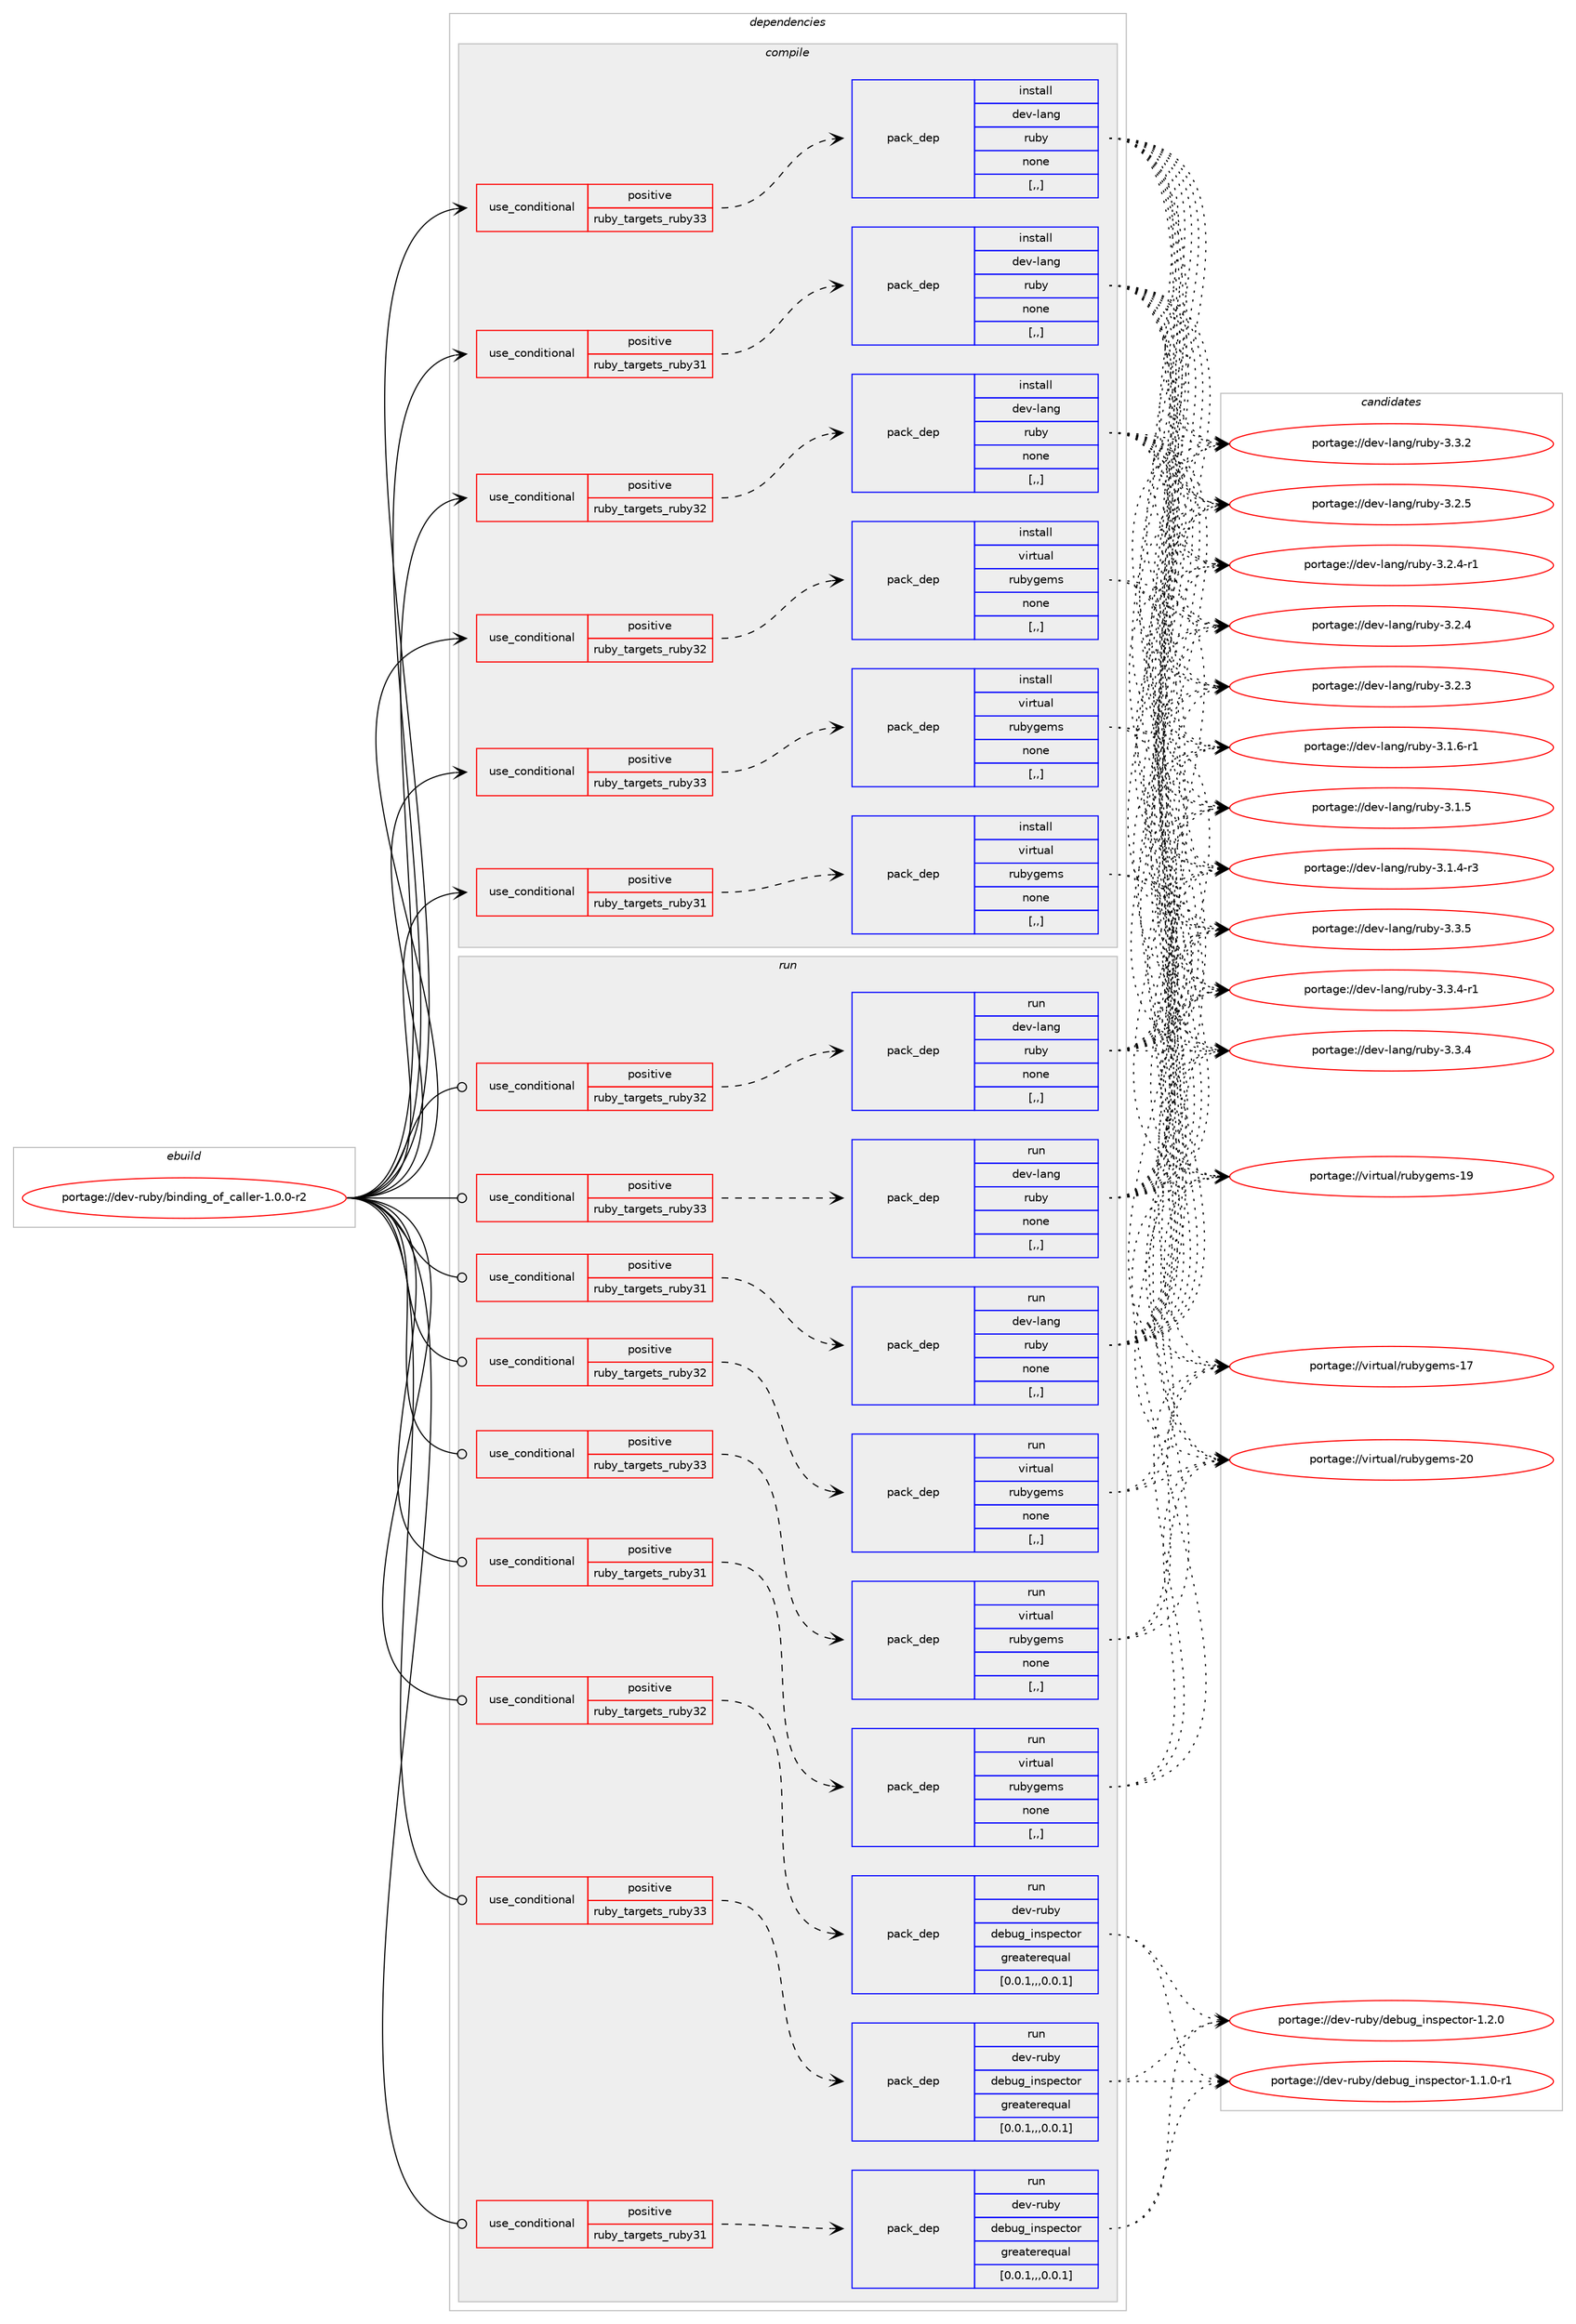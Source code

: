 digraph prolog {

# *************
# Graph options
# *************

newrank=true;
concentrate=true;
compound=true;
graph [rankdir=LR,fontname=Helvetica,fontsize=10,ranksep=1.5];#, ranksep=2.5, nodesep=0.2];
edge  [arrowhead=vee];
node  [fontname=Helvetica,fontsize=10];

# **********
# The ebuild
# **********

subgraph cluster_leftcol {
color=gray;
label=<<i>ebuild</i>>;
id [label="portage://dev-ruby/binding_of_caller-1.0.0-r2", color=red, width=4, href="../dev-ruby/binding_of_caller-1.0.0-r2.svg"];
}

# ****************
# The dependencies
# ****************

subgraph cluster_midcol {
color=gray;
label=<<i>dependencies</i>>;
subgraph cluster_compile {
fillcolor="#eeeeee";
style=filled;
label=<<i>compile</i>>;
subgraph cond175799 {
dependency673498 [label=<<TABLE BORDER="0" CELLBORDER="1" CELLSPACING="0" CELLPADDING="4"><TR><TD ROWSPAN="3" CELLPADDING="10">use_conditional</TD></TR><TR><TD>positive</TD></TR><TR><TD>ruby_targets_ruby31</TD></TR></TABLE>>, shape=none, color=red];
subgraph pack492814 {
dependency673499 [label=<<TABLE BORDER="0" CELLBORDER="1" CELLSPACING="0" CELLPADDING="4" WIDTH="220"><TR><TD ROWSPAN="6" CELLPADDING="30">pack_dep</TD></TR><TR><TD WIDTH="110">install</TD></TR><TR><TD>dev-lang</TD></TR><TR><TD>ruby</TD></TR><TR><TD>none</TD></TR><TR><TD>[,,]</TD></TR></TABLE>>, shape=none, color=blue];
}
dependency673498:e -> dependency673499:w [weight=20,style="dashed",arrowhead="vee"];
}
id:e -> dependency673498:w [weight=20,style="solid",arrowhead="vee"];
subgraph cond175800 {
dependency673500 [label=<<TABLE BORDER="0" CELLBORDER="1" CELLSPACING="0" CELLPADDING="4"><TR><TD ROWSPAN="3" CELLPADDING="10">use_conditional</TD></TR><TR><TD>positive</TD></TR><TR><TD>ruby_targets_ruby31</TD></TR></TABLE>>, shape=none, color=red];
subgraph pack492815 {
dependency673501 [label=<<TABLE BORDER="0" CELLBORDER="1" CELLSPACING="0" CELLPADDING="4" WIDTH="220"><TR><TD ROWSPAN="6" CELLPADDING="30">pack_dep</TD></TR><TR><TD WIDTH="110">install</TD></TR><TR><TD>virtual</TD></TR><TR><TD>rubygems</TD></TR><TR><TD>none</TD></TR><TR><TD>[,,]</TD></TR></TABLE>>, shape=none, color=blue];
}
dependency673500:e -> dependency673501:w [weight=20,style="dashed",arrowhead="vee"];
}
id:e -> dependency673500:w [weight=20,style="solid",arrowhead="vee"];
subgraph cond175801 {
dependency673502 [label=<<TABLE BORDER="0" CELLBORDER="1" CELLSPACING="0" CELLPADDING="4"><TR><TD ROWSPAN="3" CELLPADDING="10">use_conditional</TD></TR><TR><TD>positive</TD></TR><TR><TD>ruby_targets_ruby32</TD></TR></TABLE>>, shape=none, color=red];
subgraph pack492816 {
dependency673503 [label=<<TABLE BORDER="0" CELLBORDER="1" CELLSPACING="0" CELLPADDING="4" WIDTH="220"><TR><TD ROWSPAN="6" CELLPADDING="30">pack_dep</TD></TR><TR><TD WIDTH="110">install</TD></TR><TR><TD>dev-lang</TD></TR><TR><TD>ruby</TD></TR><TR><TD>none</TD></TR><TR><TD>[,,]</TD></TR></TABLE>>, shape=none, color=blue];
}
dependency673502:e -> dependency673503:w [weight=20,style="dashed",arrowhead="vee"];
}
id:e -> dependency673502:w [weight=20,style="solid",arrowhead="vee"];
subgraph cond175802 {
dependency673504 [label=<<TABLE BORDER="0" CELLBORDER="1" CELLSPACING="0" CELLPADDING="4"><TR><TD ROWSPAN="3" CELLPADDING="10">use_conditional</TD></TR><TR><TD>positive</TD></TR><TR><TD>ruby_targets_ruby32</TD></TR></TABLE>>, shape=none, color=red];
subgraph pack492817 {
dependency673505 [label=<<TABLE BORDER="0" CELLBORDER="1" CELLSPACING="0" CELLPADDING="4" WIDTH="220"><TR><TD ROWSPAN="6" CELLPADDING="30">pack_dep</TD></TR><TR><TD WIDTH="110">install</TD></TR><TR><TD>virtual</TD></TR><TR><TD>rubygems</TD></TR><TR><TD>none</TD></TR><TR><TD>[,,]</TD></TR></TABLE>>, shape=none, color=blue];
}
dependency673504:e -> dependency673505:w [weight=20,style="dashed",arrowhead="vee"];
}
id:e -> dependency673504:w [weight=20,style="solid",arrowhead="vee"];
subgraph cond175803 {
dependency673506 [label=<<TABLE BORDER="0" CELLBORDER="1" CELLSPACING="0" CELLPADDING="4"><TR><TD ROWSPAN="3" CELLPADDING="10">use_conditional</TD></TR><TR><TD>positive</TD></TR><TR><TD>ruby_targets_ruby33</TD></TR></TABLE>>, shape=none, color=red];
subgraph pack492818 {
dependency673507 [label=<<TABLE BORDER="0" CELLBORDER="1" CELLSPACING="0" CELLPADDING="4" WIDTH="220"><TR><TD ROWSPAN="6" CELLPADDING="30">pack_dep</TD></TR><TR><TD WIDTH="110">install</TD></TR><TR><TD>dev-lang</TD></TR><TR><TD>ruby</TD></TR><TR><TD>none</TD></TR><TR><TD>[,,]</TD></TR></TABLE>>, shape=none, color=blue];
}
dependency673506:e -> dependency673507:w [weight=20,style="dashed",arrowhead="vee"];
}
id:e -> dependency673506:w [weight=20,style="solid",arrowhead="vee"];
subgraph cond175804 {
dependency673508 [label=<<TABLE BORDER="0" CELLBORDER="1" CELLSPACING="0" CELLPADDING="4"><TR><TD ROWSPAN="3" CELLPADDING="10">use_conditional</TD></TR><TR><TD>positive</TD></TR><TR><TD>ruby_targets_ruby33</TD></TR></TABLE>>, shape=none, color=red];
subgraph pack492819 {
dependency673509 [label=<<TABLE BORDER="0" CELLBORDER="1" CELLSPACING="0" CELLPADDING="4" WIDTH="220"><TR><TD ROWSPAN="6" CELLPADDING="30">pack_dep</TD></TR><TR><TD WIDTH="110">install</TD></TR><TR><TD>virtual</TD></TR><TR><TD>rubygems</TD></TR><TR><TD>none</TD></TR><TR><TD>[,,]</TD></TR></TABLE>>, shape=none, color=blue];
}
dependency673508:e -> dependency673509:w [weight=20,style="dashed",arrowhead="vee"];
}
id:e -> dependency673508:w [weight=20,style="solid",arrowhead="vee"];
}
subgraph cluster_compileandrun {
fillcolor="#eeeeee";
style=filled;
label=<<i>compile and run</i>>;
}
subgraph cluster_run {
fillcolor="#eeeeee";
style=filled;
label=<<i>run</i>>;
subgraph cond175805 {
dependency673510 [label=<<TABLE BORDER="0" CELLBORDER="1" CELLSPACING="0" CELLPADDING="4"><TR><TD ROWSPAN="3" CELLPADDING="10">use_conditional</TD></TR><TR><TD>positive</TD></TR><TR><TD>ruby_targets_ruby31</TD></TR></TABLE>>, shape=none, color=red];
subgraph pack492820 {
dependency673511 [label=<<TABLE BORDER="0" CELLBORDER="1" CELLSPACING="0" CELLPADDING="4" WIDTH="220"><TR><TD ROWSPAN="6" CELLPADDING="30">pack_dep</TD></TR><TR><TD WIDTH="110">run</TD></TR><TR><TD>dev-lang</TD></TR><TR><TD>ruby</TD></TR><TR><TD>none</TD></TR><TR><TD>[,,]</TD></TR></TABLE>>, shape=none, color=blue];
}
dependency673510:e -> dependency673511:w [weight=20,style="dashed",arrowhead="vee"];
}
id:e -> dependency673510:w [weight=20,style="solid",arrowhead="odot"];
subgraph cond175806 {
dependency673512 [label=<<TABLE BORDER="0" CELLBORDER="1" CELLSPACING="0" CELLPADDING="4"><TR><TD ROWSPAN="3" CELLPADDING="10">use_conditional</TD></TR><TR><TD>positive</TD></TR><TR><TD>ruby_targets_ruby31</TD></TR></TABLE>>, shape=none, color=red];
subgraph pack492821 {
dependency673513 [label=<<TABLE BORDER="0" CELLBORDER="1" CELLSPACING="0" CELLPADDING="4" WIDTH="220"><TR><TD ROWSPAN="6" CELLPADDING="30">pack_dep</TD></TR><TR><TD WIDTH="110">run</TD></TR><TR><TD>dev-ruby</TD></TR><TR><TD>debug_inspector</TD></TR><TR><TD>greaterequal</TD></TR><TR><TD>[0.0.1,,,0.0.1]</TD></TR></TABLE>>, shape=none, color=blue];
}
dependency673512:e -> dependency673513:w [weight=20,style="dashed",arrowhead="vee"];
}
id:e -> dependency673512:w [weight=20,style="solid",arrowhead="odot"];
subgraph cond175807 {
dependency673514 [label=<<TABLE BORDER="0" CELLBORDER="1" CELLSPACING="0" CELLPADDING="4"><TR><TD ROWSPAN="3" CELLPADDING="10">use_conditional</TD></TR><TR><TD>positive</TD></TR><TR><TD>ruby_targets_ruby31</TD></TR></TABLE>>, shape=none, color=red];
subgraph pack492822 {
dependency673515 [label=<<TABLE BORDER="0" CELLBORDER="1" CELLSPACING="0" CELLPADDING="4" WIDTH="220"><TR><TD ROWSPAN="6" CELLPADDING="30">pack_dep</TD></TR><TR><TD WIDTH="110">run</TD></TR><TR><TD>virtual</TD></TR><TR><TD>rubygems</TD></TR><TR><TD>none</TD></TR><TR><TD>[,,]</TD></TR></TABLE>>, shape=none, color=blue];
}
dependency673514:e -> dependency673515:w [weight=20,style="dashed",arrowhead="vee"];
}
id:e -> dependency673514:w [weight=20,style="solid",arrowhead="odot"];
subgraph cond175808 {
dependency673516 [label=<<TABLE BORDER="0" CELLBORDER="1" CELLSPACING="0" CELLPADDING="4"><TR><TD ROWSPAN="3" CELLPADDING="10">use_conditional</TD></TR><TR><TD>positive</TD></TR><TR><TD>ruby_targets_ruby32</TD></TR></TABLE>>, shape=none, color=red];
subgraph pack492823 {
dependency673517 [label=<<TABLE BORDER="0" CELLBORDER="1" CELLSPACING="0" CELLPADDING="4" WIDTH="220"><TR><TD ROWSPAN="6" CELLPADDING="30">pack_dep</TD></TR><TR><TD WIDTH="110">run</TD></TR><TR><TD>dev-lang</TD></TR><TR><TD>ruby</TD></TR><TR><TD>none</TD></TR><TR><TD>[,,]</TD></TR></TABLE>>, shape=none, color=blue];
}
dependency673516:e -> dependency673517:w [weight=20,style="dashed",arrowhead="vee"];
}
id:e -> dependency673516:w [weight=20,style="solid",arrowhead="odot"];
subgraph cond175809 {
dependency673518 [label=<<TABLE BORDER="0" CELLBORDER="1" CELLSPACING="0" CELLPADDING="4"><TR><TD ROWSPAN="3" CELLPADDING="10">use_conditional</TD></TR><TR><TD>positive</TD></TR><TR><TD>ruby_targets_ruby32</TD></TR></TABLE>>, shape=none, color=red];
subgraph pack492824 {
dependency673519 [label=<<TABLE BORDER="0" CELLBORDER="1" CELLSPACING="0" CELLPADDING="4" WIDTH="220"><TR><TD ROWSPAN="6" CELLPADDING="30">pack_dep</TD></TR><TR><TD WIDTH="110">run</TD></TR><TR><TD>dev-ruby</TD></TR><TR><TD>debug_inspector</TD></TR><TR><TD>greaterequal</TD></TR><TR><TD>[0.0.1,,,0.0.1]</TD></TR></TABLE>>, shape=none, color=blue];
}
dependency673518:e -> dependency673519:w [weight=20,style="dashed",arrowhead="vee"];
}
id:e -> dependency673518:w [weight=20,style="solid",arrowhead="odot"];
subgraph cond175810 {
dependency673520 [label=<<TABLE BORDER="0" CELLBORDER="1" CELLSPACING="0" CELLPADDING="4"><TR><TD ROWSPAN="3" CELLPADDING="10">use_conditional</TD></TR><TR><TD>positive</TD></TR><TR><TD>ruby_targets_ruby32</TD></TR></TABLE>>, shape=none, color=red];
subgraph pack492825 {
dependency673521 [label=<<TABLE BORDER="0" CELLBORDER="1" CELLSPACING="0" CELLPADDING="4" WIDTH="220"><TR><TD ROWSPAN="6" CELLPADDING="30">pack_dep</TD></TR><TR><TD WIDTH="110">run</TD></TR><TR><TD>virtual</TD></TR><TR><TD>rubygems</TD></TR><TR><TD>none</TD></TR><TR><TD>[,,]</TD></TR></TABLE>>, shape=none, color=blue];
}
dependency673520:e -> dependency673521:w [weight=20,style="dashed",arrowhead="vee"];
}
id:e -> dependency673520:w [weight=20,style="solid",arrowhead="odot"];
subgraph cond175811 {
dependency673522 [label=<<TABLE BORDER="0" CELLBORDER="1" CELLSPACING="0" CELLPADDING="4"><TR><TD ROWSPAN="3" CELLPADDING="10">use_conditional</TD></TR><TR><TD>positive</TD></TR><TR><TD>ruby_targets_ruby33</TD></TR></TABLE>>, shape=none, color=red];
subgraph pack492826 {
dependency673523 [label=<<TABLE BORDER="0" CELLBORDER="1" CELLSPACING="0" CELLPADDING="4" WIDTH="220"><TR><TD ROWSPAN="6" CELLPADDING="30">pack_dep</TD></TR><TR><TD WIDTH="110">run</TD></TR><TR><TD>dev-lang</TD></TR><TR><TD>ruby</TD></TR><TR><TD>none</TD></TR><TR><TD>[,,]</TD></TR></TABLE>>, shape=none, color=blue];
}
dependency673522:e -> dependency673523:w [weight=20,style="dashed",arrowhead="vee"];
}
id:e -> dependency673522:w [weight=20,style="solid",arrowhead="odot"];
subgraph cond175812 {
dependency673524 [label=<<TABLE BORDER="0" CELLBORDER="1" CELLSPACING="0" CELLPADDING="4"><TR><TD ROWSPAN="3" CELLPADDING="10">use_conditional</TD></TR><TR><TD>positive</TD></TR><TR><TD>ruby_targets_ruby33</TD></TR></TABLE>>, shape=none, color=red];
subgraph pack492827 {
dependency673525 [label=<<TABLE BORDER="0" CELLBORDER="1" CELLSPACING="0" CELLPADDING="4" WIDTH="220"><TR><TD ROWSPAN="6" CELLPADDING="30">pack_dep</TD></TR><TR><TD WIDTH="110">run</TD></TR><TR><TD>dev-ruby</TD></TR><TR><TD>debug_inspector</TD></TR><TR><TD>greaterequal</TD></TR><TR><TD>[0.0.1,,,0.0.1]</TD></TR></TABLE>>, shape=none, color=blue];
}
dependency673524:e -> dependency673525:w [weight=20,style="dashed",arrowhead="vee"];
}
id:e -> dependency673524:w [weight=20,style="solid",arrowhead="odot"];
subgraph cond175813 {
dependency673526 [label=<<TABLE BORDER="0" CELLBORDER="1" CELLSPACING="0" CELLPADDING="4"><TR><TD ROWSPAN="3" CELLPADDING="10">use_conditional</TD></TR><TR><TD>positive</TD></TR><TR><TD>ruby_targets_ruby33</TD></TR></TABLE>>, shape=none, color=red];
subgraph pack492828 {
dependency673527 [label=<<TABLE BORDER="0" CELLBORDER="1" CELLSPACING="0" CELLPADDING="4" WIDTH="220"><TR><TD ROWSPAN="6" CELLPADDING="30">pack_dep</TD></TR><TR><TD WIDTH="110">run</TD></TR><TR><TD>virtual</TD></TR><TR><TD>rubygems</TD></TR><TR><TD>none</TD></TR><TR><TD>[,,]</TD></TR></TABLE>>, shape=none, color=blue];
}
dependency673526:e -> dependency673527:w [weight=20,style="dashed",arrowhead="vee"];
}
id:e -> dependency673526:w [weight=20,style="solid",arrowhead="odot"];
}
}

# **************
# The candidates
# **************

subgraph cluster_choices {
rank=same;
color=gray;
label=<<i>candidates</i>>;

subgraph choice492814 {
color=black;
nodesep=1;
choice10010111845108971101034711411798121455146514653 [label="portage://dev-lang/ruby-3.3.5", color=red, width=4,href="../dev-lang/ruby-3.3.5.svg"];
choice100101118451089711010347114117981214551465146524511449 [label="portage://dev-lang/ruby-3.3.4-r1", color=red, width=4,href="../dev-lang/ruby-3.3.4-r1.svg"];
choice10010111845108971101034711411798121455146514652 [label="portage://dev-lang/ruby-3.3.4", color=red, width=4,href="../dev-lang/ruby-3.3.4.svg"];
choice10010111845108971101034711411798121455146514650 [label="portage://dev-lang/ruby-3.3.2", color=red, width=4,href="../dev-lang/ruby-3.3.2.svg"];
choice10010111845108971101034711411798121455146504653 [label="portage://dev-lang/ruby-3.2.5", color=red, width=4,href="../dev-lang/ruby-3.2.5.svg"];
choice100101118451089711010347114117981214551465046524511449 [label="portage://dev-lang/ruby-3.2.4-r1", color=red, width=4,href="../dev-lang/ruby-3.2.4-r1.svg"];
choice10010111845108971101034711411798121455146504652 [label="portage://dev-lang/ruby-3.2.4", color=red, width=4,href="../dev-lang/ruby-3.2.4.svg"];
choice10010111845108971101034711411798121455146504651 [label="portage://dev-lang/ruby-3.2.3", color=red, width=4,href="../dev-lang/ruby-3.2.3.svg"];
choice100101118451089711010347114117981214551464946544511449 [label="portage://dev-lang/ruby-3.1.6-r1", color=red, width=4,href="../dev-lang/ruby-3.1.6-r1.svg"];
choice10010111845108971101034711411798121455146494653 [label="portage://dev-lang/ruby-3.1.5", color=red, width=4,href="../dev-lang/ruby-3.1.5.svg"];
choice100101118451089711010347114117981214551464946524511451 [label="portage://dev-lang/ruby-3.1.4-r3", color=red, width=4,href="../dev-lang/ruby-3.1.4-r3.svg"];
dependency673499:e -> choice10010111845108971101034711411798121455146514653:w [style=dotted,weight="100"];
dependency673499:e -> choice100101118451089711010347114117981214551465146524511449:w [style=dotted,weight="100"];
dependency673499:e -> choice10010111845108971101034711411798121455146514652:w [style=dotted,weight="100"];
dependency673499:e -> choice10010111845108971101034711411798121455146514650:w [style=dotted,weight="100"];
dependency673499:e -> choice10010111845108971101034711411798121455146504653:w [style=dotted,weight="100"];
dependency673499:e -> choice100101118451089711010347114117981214551465046524511449:w [style=dotted,weight="100"];
dependency673499:e -> choice10010111845108971101034711411798121455146504652:w [style=dotted,weight="100"];
dependency673499:e -> choice10010111845108971101034711411798121455146504651:w [style=dotted,weight="100"];
dependency673499:e -> choice100101118451089711010347114117981214551464946544511449:w [style=dotted,weight="100"];
dependency673499:e -> choice10010111845108971101034711411798121455146494653:w [style=dotted,weight="100"];
dependency673499:e -> choice100101118451089711010347114117981214551464946524511451:w [style=dotted,weight="100"];
}
subgraph choice492815 {
color=black;
nodesep=1;
choice118105114116117971084711411798121103101109115455048 [label="portage://virtual/rubygems-20", color=red, width=4,href="../virtual/rubygems-20.svg"];
choice118105114116117971084711411798121103101109115454957 [label="portage://virtual/rubygems-19", color=red, width=4,href="../virtual/rubygems-19.svg"];
choice118105114116117971084711411798121103101109115454955 [label="portage://virtual/rubygems-17", color=red, width=4,href="../virtual/rubygems-17.svg"];
dependency673501:e -> choice118105114116117971084711411798121103101109115455048:w [style=dotted,weight="100"];
dependency673501:e -> choice118105114116117971084711411798121103101109115454957:w [style=dotted,weight="100"];
dependency673501:e -> choice118105114116117971084711411798121103101109115454955:w [style=dotted,weight="100"];
}
subgraph choice492816 {
color=black;
nodesep=1;
choice10010111845108971101034711411798121455146514653 [label="portage://dev-lang/ruby-3.3.5", color=red, width=4,href="../dev-lang/ruby-3.3.5.svg"];
choice100101118451089711010347114117981214551465146524511449 [label="portage://dev-lang/ruby-3.3.4-r1", color=red, width=4,href="../dev-lang/ruby-3.3.4-r1.svg"];
choice10010111845108971101034711411798121455146514652 [label="portage://dev-lang/ruby-3.3.4", color=red, width=4,href="../dev-lang/ruby-3.3.4.svg"];
choice10010111845108971101034711411798121455146514650 [label="portage://dev-lang/ruby-3.3.2", color=red, width=4,href="../dev-lang/ruby-3.3.2.svg"];
choice10010111845108971101034711411798121455146504653 [label="portage://dev-lang/ruby-3.2.5", color=red, width=4,href="../dev-lang/ruby-3.2.5.svg"];
choice100101118451089711010347114117981214551465046524511449 [label="portage://dev-lang/ruby-3.2.4-r1", color=red, width=4,href="../dev-lang/ruby-3.2.4-r1.svg"];
choice10010111845108971101034711411798121455146504652 [label="portage://dev-lang/ruby-3.2.4", color=red, width=4,href="../dev-lang/ruby-3.2.4.svg"];
choice10010111845108971101034711411798121455146504651 [label="portage://dev-lang/ruby-3.2.3", color=red, width=4,href="../dev-lang/ruby-3.2.3.svg"];
choice100101118451089711010347114117981214551464946544511449 [label="portage://dev-lang/ruby-3.1.6-r1", color=red, width=4,href="../dev-lang/ruby-3.1.6-r1.svg"];
choice10010111845108971101034711411798121455146494653 [label="portage://dev-lang/ruby-3.1.5", color=red, width=4,href="../dev-lang/ruby-3.1.5.svg"];
choice100101118451089711010347114117981214551464946524511451 [label="portage://dev-lang/ruby-3.1.4-r3", color=red, width=4,href="../dev-lang/ruby-3.1.4-r3.svg"];
dependency673503:e -> choice10010111845108971101034711411798121455146514653:w [style=dotted,weight="100"];
dependency673503:e -> choice100101118451089711010347114117981214551465146524511449:w [style=dotted,weight="100"];
dependency673503:e -> choice10010111845108971101034711411798121455146514652:w [style=dotted,weight="100"];
dependency673503:e -> choice10010111845108971101034711411798121455146514650:w [style=dotted,weight="100"];
dependency673503:e -> choice10010111845108971101034711411798121455146504653:w [style=dotted,weight="100"];
dependency673503:e -> choice100101118451089711010347114117981214551465046524511449:w [style=dotted,weight="100"];
dependency673503:e -> choice10010111845108971101034711411798121455146504652:w [style=dotted,weight="100"];
dependency673503:e -> choice10010111845108971101034711411798121455146504651:w [style=dotted,weight="100"];
dependency673503:e -> choice100101118451089711010347114117981214551464946544511449:w [style=dotted,weight="100"];
dependency673503:e -> choice10010111845108971101034711411798121455146494653:w [style=dotted,weight="100"];
dependency673503:e -> choice100101118451089711010347114117981214551464946524511451:w [style=dotted,weight="100"];
}
subgraph choice492817 {
color=black;
nodesep=1;
choice118105114116117971084711411798121103101109115455048 [label="portage://virtual/rubygems-20", color=red, width=4,href="../virtual/rubygems-20.svg"];
choice118105114116117971084711411798121103101109115454957 [label="portage://virtual/rubygems-19", color=red, width=4,href="../virtual/rubygems-19.svg"];
choice118105114116117971084711411798121103101109115454955 [label="portage://virtual/rubygems-17", color=red, width=4,href="../virtual/rubygems-17.svg"];
dependency673505:e -> choice118105114116117971084711411798121103101109115455048:w [style=dotted,weight="100"];
dependency673505:e -> choice118105114116117971084711411798121103101109115454957:w [style=dotted,weight="100"];
dependency673505:e -> choice118105114116117971084711411798121103101109115454955:w [style=dotted,weight="100"];
}
subgraph choice492818 {
color=black;
nodesep=1;
choice10010111845108971101034711411798121455146514653 [label="portage://dev-lang/ruby-3.3.5", color=red, width=4,href="../dev-lang/ruby-3.3.5.svg"];
choice100101118451089711010347114117981214551465146524511449 [label="portage://dev-lang/ruby-3.3.4-r1", color=red, width=4,href="../dev-lang/ruby-3.3.4-r1.svg"];
choice10010111845108971101034711411798121455146514652 [label="portage://dev-lang/ruby-3.3.4", color=red, width=4,href="../dev-lang/ruby-3.3.4.svg"];
choice10010111845108971101034711411798121455146514650 [label="portage://dev-lang/ruby-3.3.2", color=red, width=4,href="../dev-lang/ruby-3.3.2.svg"];
choice10010111845108971101034711411798121455146504653 [label="portage://dev-lang/ruby-3.2.5", color=red, width=4,href="../dev-lang/ruby-3.2.5.svg"];
choice100101118451089711010347114117981214551465046524511449 [label="portage://dev-lang/ruby-3.2.4-r1", color=red, width=4,href="../dev-lang/ruby-3.2.4-r1.svg"];
choice10010111845108971101034711411798121455146504652 [label="portage://dev-lang/ruby-3.2.4", color=red, width=4,href="../dev-lang/ruby-3.2.4.svg"];
choice10010111845108971101034711411798121455146504651 [label="portage://dev-lang/ruby-3.2.3", color=red, width=4,href="../dev-lang/ruby-3.2.3.svg"];
choice100101118451089711010347114117981214551464946544511449 [label="portage://dev-lang/ruby-3.1.6-r1", color=red, width=4,href="../dev-lang/ruby-3.1.6-r1.svg"];
choice10010111845108971101034711411798121455146494653 [label="portage://dev-lang/ruby-3.1.5", color=red, width=4,href="../dev-lang/ruby-3.1.5.svg"];
choice100101118451089711010347114117981214551464946524511451 [label="portage://dev-lang/ruby-3.1.4-r3", color=red, width=4,href="../dev-lang/ruby-3.1.4-r3.svg"];
dependency673507:e -> choice10010111845108971101034711411798121455146514653:w [style=dotted,weight="100"];
dependency673507:e -> choice100101118451089711010347114117981214551465146524511449:w [style=dotted,weight="100"];
dependency673507:e -> choice10010111845108971101034711411798121455146514652:w [style=dotted,weight="100"];
dependency673507:e -> choice10010111845108971101034711411798121455146514650:w [style=dotted,weight="100"];
dependency673507:e -> choice10010111845108971101034711411798121455146504653:w [style=dotted,weight="100"];
dependency673507:e -> choice100101118451089711010347114117981214551465046524511449:w [style=dotted,weight="100"];
dependency673507:e -> choice10010111845108971101034711411798121455146504652:w [style=dotted,weight="100"];
dependency673507:e -> choice10010111845108971101034711411798121455146504651:w [style=dotted,weight="100"];
dependency673507:e -> choice100101118451089711010347114117981214551464946544511449:w [style=dotted,weight="100"];
dependency673507:e -> choice10010111845108971101034711411798121455146494653:w [style=dotted,weight="100"];
dependency673507:e -> choice100101118451089711010347114117981214551464946524511451:w [style=dotted,weight="100"];
}
subgraph choice492819 {
color=black;
nodesep=1;
choice118105114116117971084711411798121103101109115455048 [label="portage://virtual/rubygems-20", color=red, width=4,href="../virtual/rubygems-20.svg"];
choice118105114116117971084711411798121103101109115454957 [label="portage://virtual/rubygems-19", color=red, width=4,href="../virtual/rubygems-19.svg"];
choice118105114116117971084711411798121103101109115454955 [label="portage://virtual/rubygems-17", color=red, width=4,href="../virtual/rubygems-17.svg"];
dependency673509:e -> choice118105114116117971084711411798121103101109115455048:w [style=dotted,weight="100"];
dependency673509:e -> choice118105114116117971084711411798121103101109115454957:w [style=dotted,weight="100"];
dependency673509:e -> choice118105114116117971084711411798121103101109115454955:w [style=dotted,weight="100"];
}
subgraph choice492820 {
color=black;
nodesep=1;
choice10010111845108971101034711411798121455146514653 [label="portage://dev-lang/ruby-3.3.5", color=red, width=4,href="../dev-lang/ruby-3.3.5.svg"];
choice100101118451089711010347114117981214551465146524511449 [label="portage://dev-lang/ruby-3.3.4-r1", color=red, width=4,href="../dev-lang/ruby-3.3.4-r1.svg"];
choice10010111845108971101034711411798121455146514652 [label="portage://dev-lang/ruby-3.3.4", color=red, width=4,href="../dev-lang/ruby-3.3.4.svg"];
choice10010111845108971101034711411798121455146514650 [label="portage://dev-lang/ruby-3.3.2", color=red, width=4,href="../dev-lang/ruby-3.3.2.svg"];
choice10010111845108971101034711411798121455146504653 [label="portage://dev-lang/ruby-3.2.5", color=red, width=4,href="../dev-lang/ruby-3.2.5.svg"];
choice100101118451089711010347114117981214551465046524511449 [label="portage://dev-lang/ruby-3.2.4-r1", color=red, width=4,href="../dev-lang/ruby-3.2.4-r1.svg"];
choice10010111845108971101034711411798121455146504652 [label="portage://dev-lang/ruby-3.2.4", color=red, width=4,href="../dev-lang/ruby-3.2.4.svg"];
choice10010111845108971101034711411798121455146504651 [label="portage://dev-lang/ruby-3.2.3", color=red, width=4,href="../dev-lang/ruby-3.2.3.svg"];
choice100101118451089711010347114117981214551464946544511449 [label="portage://dev-lang/ruby-3.1.6-r1", color=red, width=4,href="../dev-lang/ruby-3.1.6-r1.svg"];
choice10010111845108971101034711411798121455146494653 [label="portage://dev-lang/ruby-3.1.5", color=red, width=4,href="../dev-lang/ruby-3.1.5.svg"];
choice100101118451089711010347114117981214551464946524511451 [label="portage://dev-lang/ruby-3.1.4-r3", color=red, width=4,href="../dev-lang/ruby-3.1.4-r3.svg"];
dependency673511:e -> choice10010111845108971101034711411798121455146514653:w [style=dotted,weight="100"];
dependency673511:e -> choice100101118451089711010347114117981214551465146524511449:w [style=dotted,weight="100"];
dependency673511:e -> choice10010111845108971101034711411798121455146514652:w [style=dotted,weight="100"];
dependency673511:e -> choice10010111845108971101034711411798121455146514650:w [style=dotted,weight="100"];
dependency673511:e -> choice10010111845108971101034711411798121455146504653:w [style=dotted,weight="100"];
dependency673511:e -> choice100101118451089711010347114117981214551465046524511449:w [style=dotted,weight="100"];
dependency673511:e -> choice10010111845108971101034711411798121455146504652:w [style=dotted,weight="100"];
dependency673511:e -> choice10010111845108971101034711411798121455146504651:w [style=dotted,weight="100"];
dependency673511:e -> choice100101118451089711010347114117981214551464946544511449:w [style=dotted,weight="100"];
dependency673511:e -> choice10010111845108971101034711411798121455146494653:w [style=dotted,weight="100"];
dependency673511:e -> choice100101118451089711010347114117981214551464946524511451:w [style=dotted,weight="100"];
}
subgraph choice492821 {
color=black;
nodesep=1;
choice100101118451141179812147100101981171039510511011511210199116111114454946504648 [label="portage://dev-ruby/debug_inspector-1.2.0", color=red, width=4,href="../dev-ruby/debug_inspector-1.2.0.svg"];
choice1001011184511411798121471001019811710395105110115112101991161111144549464946484511449 [label="portage://dev-ruby/debug_inspector-1.1.0-r1", color=red, width=4,href="../dev-ruby/debug_inspector-1.1.0-r1.svg"];
dependency673513:e -> choice100101118451141179812147100101981171039510511011511210199116111114454946504648:w [style=dotted,weight="100"];
dependency673513:e -> choice1001011184511411798121471001019811710395105110115112101991161111144549464946484511449:w [style=dotted,weight="100"];
}
subgraph choice492822 {
color=black;
nodesep=1;
choice118105114116117971084711411798121103101109115455048 [label="portage://virtual/rubygems-20", color=red, width=4,href="../virtual/rubygems-20.svg"];
choice118105114116117971084711411798121103101109115454957 [label="portage://virtual/rubygems-19", color=red, width=4,href="../virtual/rubygems-19.svg"];
choice118105114116117971084711411798121103101109115454955 [label="portage://virtual/rubygems-17", color=red, width=4,href="../virtual/rubygems-17.svg"];
dependency673515:e -> choice118105114116117971084711411798121103101109115455048:w [style=dotted,weight="100"];
dependency673515:e -> choice118105114116117971084711411798121103101109115454957:w [style=dotted,weight="100"];
dependency673515:e -> choice118105114116117971084711411798121103101109115454955:w [style=dotted,weight="100"];
}
subgraph choice492823 {
color=black;
nodesep=1;
choice10010111845108971101034711411798121455146514653 [label="portage://dev-lang/ruby-3.3.5", color=red, width=4,href="../dev-lang/ruby-3.3.5.svg"];
choice100101118451089711010347114117981214551465146524511449 [label="portage://dev-lang/ruby-3.3.4-r1", color=red, width=4,href="../dev-lang/ruby-3.3.4-r1.svg"];
choice10010111845108971101034711411798121455146514652 [label="portage://dev-lang/ruby-3.3.4", color=red, width=4,href="../dev-lang/ruby-3.3.4.svg"];
choice10010111845108971101034711411798121455146514650 [label="portage://dev-lang/ruby-3.3.2", color=red, width=4,href="../dev-lang/ruby-3.3.2.svg"];
choice10010111845108971101034711411798121455146504653 [label="portage://dev-lang/ruby-3.2.5", color=red, width=4,href="../dev-lang/ruby-3.2.5.svg"];
choice100101118451089711010347114117981214551465046524511449 [label="portage://dev-lang/ruby-3.2.4-r1", color=red, width=4,href="../dev-lang/ruby-3.2.4-r1.svg"];
choice10010111845108971101034711411798121455146504652 [label="portage://dev-lang/ruby-3.2.4", color=red, width=4,href="../dev-lang/ruby-3.2.4.svg"];
choice10010111845108971101034711411798121455146504651 [label="portage://dev-lang/ruby-3.2.3", color=red, width=4,href="../dev-lang/ruby-3.2.3.svg"];
choice100101118451089711010347114117981214551464946544511449 [label="portage://dev-lang/ruby-3.1.6-r1", color=red, width=4,href="../dev-lang/ruby-3.1.6-r1.svg"];
choice10010111845108971101034711411798121455146494653 [label="portage://dev-lang/ruby-3.1.5", color=red, width=4,href="../dev-lang/ruby-3.1.5.svg"];
choice100101118451089711010347114117981214551464946524511451 [label="portage://dev-lang/ruby-3.1.4-r3", color=red, width=4,href="../dev-lang/ruby-3.1.4-r3.svg"];
dependency673517:e -> choice10010111845108971101034711411798121455146514653:w [style=dotted,weight="100"];
dependency673517:e -> choice100101118451089711010347114117981214551465146524511449:w [style=dotted,weight="100"];
dependency673517:e -> choice10010111845108971101034711411798121455146514652:w [style=dotted,weight="100"];
dependency673517:e -> choice10010111845108971101034711411798121455146514650:w [style=dotted,weight="100"];
dependency673517:e -> choice10010111845108971101034711411798121455146504653:w [style=dotted,weight="100"];
dependency673517:e -> choice100101118451089711010347114117981214551465046524511449:w [style=dotted,weight="100"];
dependency673517:e -> choice10010111845108971101034711411798121455146504652:w [style=dotted,weight="100"];
dependency673517:e -> choice10010111845108971101034711411798121455146504651:w [style=dotted,weight="100"];
dependency673517:e -> choice100101118451089711010347114117981214551464946544511449:w [style=dotted,weight="100"];
dependency673517:e -> choice10010111845108971101034711411798121455146494653:w [style=dotted,weight="100"];
dependency673517:e -> choice100101118451089711010347114117981214551464946524511451:w [style=dotted,weight="100"];
}
subgraph choice492824 {
color=black;
nodesep=1;
choice100101118451141179812147100101981171039510511011511210199116111114454946504648 [label="portage://dev-ruby/debug_inspector-1.2.0", color=red, width=4,href="../dev-ruby/debug_inspector-1.2.0.svg"];
choice1001011184511411798121471001019811710395105110115112101991161111144549464946484511449 [label="portage://dev-ruby/debug_inspector-1.1.0-r1", color=red, width=4,href="../dev-ruby/debug_inspector-1.1.0-r1.svg"];
dependency673519:e -> choice100101118451141179812147100101981171039510511011511210199116111114454946504648:w [style=dotted,weight="100"];
dependency673519:e -> choice1001011184511411798121471001019811710395105110115112101991161111144549464946484511449:w [style=dotted,weight="100"];
}
subgraph choice492825 {
color=black;
nodesep=1;
choice118105114116117971084711411798121103101109115455048 [label="portage://virtual/rubygems-20", color=red, width=4,href="../virtual/rubygems-20.svg"];
choice118105114116117971084711411798121103101109115454957 [label="portage://virtual/rubygems-19", color=red, width=4,href="../virtual/rubygems-19.svg"];
choice118105114116117971084711411798121103101109115454955 [label="portage://virtual/rubygems-17", color=red, width=4,href="../virtual/rubygems-17.svg"];
dependency673521:e -> choice118105114116117971084711411798121103101109115455048:w [style=dotted,weight="100"];
dependency673521:e -> choice118105114116117971084711411798121103101109115454957:w [style=dotted,weight="100"];
dependency673521:e -> choice118105114116117971084711411798121103101109115454955:w [style=dotted,weight="100"];
}
subgraph choice492826 {
color=black;
nodesep=1;
choice10010111845108971101034711411798121455146514653 [label="portage://dev-lang/ruby-3.3.5", color=red, width=4,href="../dev-lang/ruby-3.3.5.svg"];
choice100101118451089711010347114117981214551465146524511449 [label="portage://dev-lang/ruby-3.3.4-r1", color=red, width=4,href="../dev-lang/ruby-3.3.4-r1.svg"];
choice10010111845108971101034711411798121455146514652 [label="portage://dev-lang/ruby-3.3.4", color=red, width=4,href="../dev-lang/ruby-3.3.4.svg"];
choice10010111845108971101034711411798121455146514650 [label="portage://dev-lang/ruby-3.3.2", color=red, width=4,href="../dev-lang/ruby-3.3.2.svg"];
choice10010111845108971101034711411798121455146504653 [label="portage://dev-lang/ruby-3.2.5", color=red, width=4,href="../dev-lang/ruby-3.2.5.svg"];
choice100101118451089711010347114117981214551465046524511449 [label="portage://dev-lang/ruby-3.2.4-r1", color=red, width=4,href="../dev-lang/ruby-3.2.4-r1.svg"];
choice10010111845108971101034711411798121455146504652 [label="portage://dev-lang/ruby-3.2.4", color=red, width=4,href="../dev-lang/ruby-3.2.4.svg"];
choice10010111845108971101034711411798121455146504651 [label="portage://dev-lang/ruby-3.2.3", color=red, width=4,href="../dev-lang/ruby-3.2.3.svg"];
choice100101118451089711010347114117981214551464946544511449 [label="portage://dev-lang/ruby-3.1.6-r1", color=red, width=4,href="../dev-lang/ruby-3.1.6-r1.svg"];
choice10010111845108971101034711411798121455146494653 [label="portage://dev-lang/ruby-3.1.5", color=red, width=4,href="../dev-lang/ruby-3.1.5.svg"];
choice100101118451089711010347114117981214551464946524511451 [label="portage://dev-lang/ruby-3.1.4-r3", color=red, width=4,href="../dev-lang/ruby-3.1.4-r3.svg"];
dependency673523:e -> choice10010111845108971101034711411798121455146514653:w [style=dotted,weight="100"];
dependency673523:e -> choice100101118451089711010347114117981214551465146524511449:w [style=dotted,weight="100"];
dependency673523:e -> choice10010111845108971101034711411798121455146514652:w [style=dotted,weight="100"];
dependency673523:e -> choice10010111845108971101034711411798121455146514650:w [style=dotted,weight="100"];
dependency673523:e -> choice10010111845108971101034711411798121455146504653:w [style=dotted,weight="100"];
dependency673523:e -> choice100101118451089711010347114117981214551465046524511449:w [style=dotted,weight="100"];
dependency673523:e -> choice10010111845108971101034711411798121455146504652:w [style=dotted,weight="100"];
dependency673523:e -> choice10010111845108971101034711411798121455146504651:w [style=dotted,weight="100"];
dependency673523:e -> choice100101118451089711010347114117981214551464946544511449:w [style=dotted,weight="100"];
dependency673523:e -> choice10010111845108971101034711411798121455146494653:w [style=dotted,weight="100"];
dependency673523:e -> choice100101118451089711010347114117981214551464946524511451:w [style=dotted,weight="100"];
}
subgraph choice492827 {
color=black;
nodesep=1;
choice100101118451141179812147100101981171039510511011511210199116111114454946504648 [label="portage://dev-ruby/debug_inspector-1.2.0", color=red, width=4,href="../dev-ruby/debug_inspector-1.2.0.svg"];
choice1001011184511411798121471001019811710395105110115112101991161111144549464946484511449 [label="portage://dev-ruby/debug_inspector-1.1.0-r1", color=red, width=4,href="../dev-ruby/debug_inspector-1.1.0-r1.svg"];
dependency673525:e -> choice100101118451141179812147100101981171039510511011511210199116111114454946504648:w [style=dotted,weight="100"];
dependency673525:e -> choice1001011184511411798121471001019811710395105110115112101991161111144549464946484511449:w [style=dotted,weight="100"];
}
subgraph choice492828 {
color=black;
nodesep=1;
choice118105114116117971084711411798121103101109115455048 [label="portage://virtual/rubygems-20", color=red, width=4,href="../virtual/rubygems-20.svg"];
choice118105114116117971084711411798121103101109115454957 [label="portage://virtual/rubygems-19", color=red, width=4,href="../virtual/rubygems-19.svg"];
choice118105114116117971084711411798121103101109115454955 [label="portage://virtual/rubygems-17", color=red, width=4,href="../virtual/rubygems-17.svg"];
dependency673527:e -> choice118105114116117971084711411798121103101109115455048:w [style=dotted,weight="100"];
dependency673527:e -> choice118105114116117971084711411798121103101109115454957:w [style=dotted,weight="100"];
dependency673527:e -> choice118105114116117971084711411798121103101109115454955:w [style=dotted,weight="100"];
}
}

}
